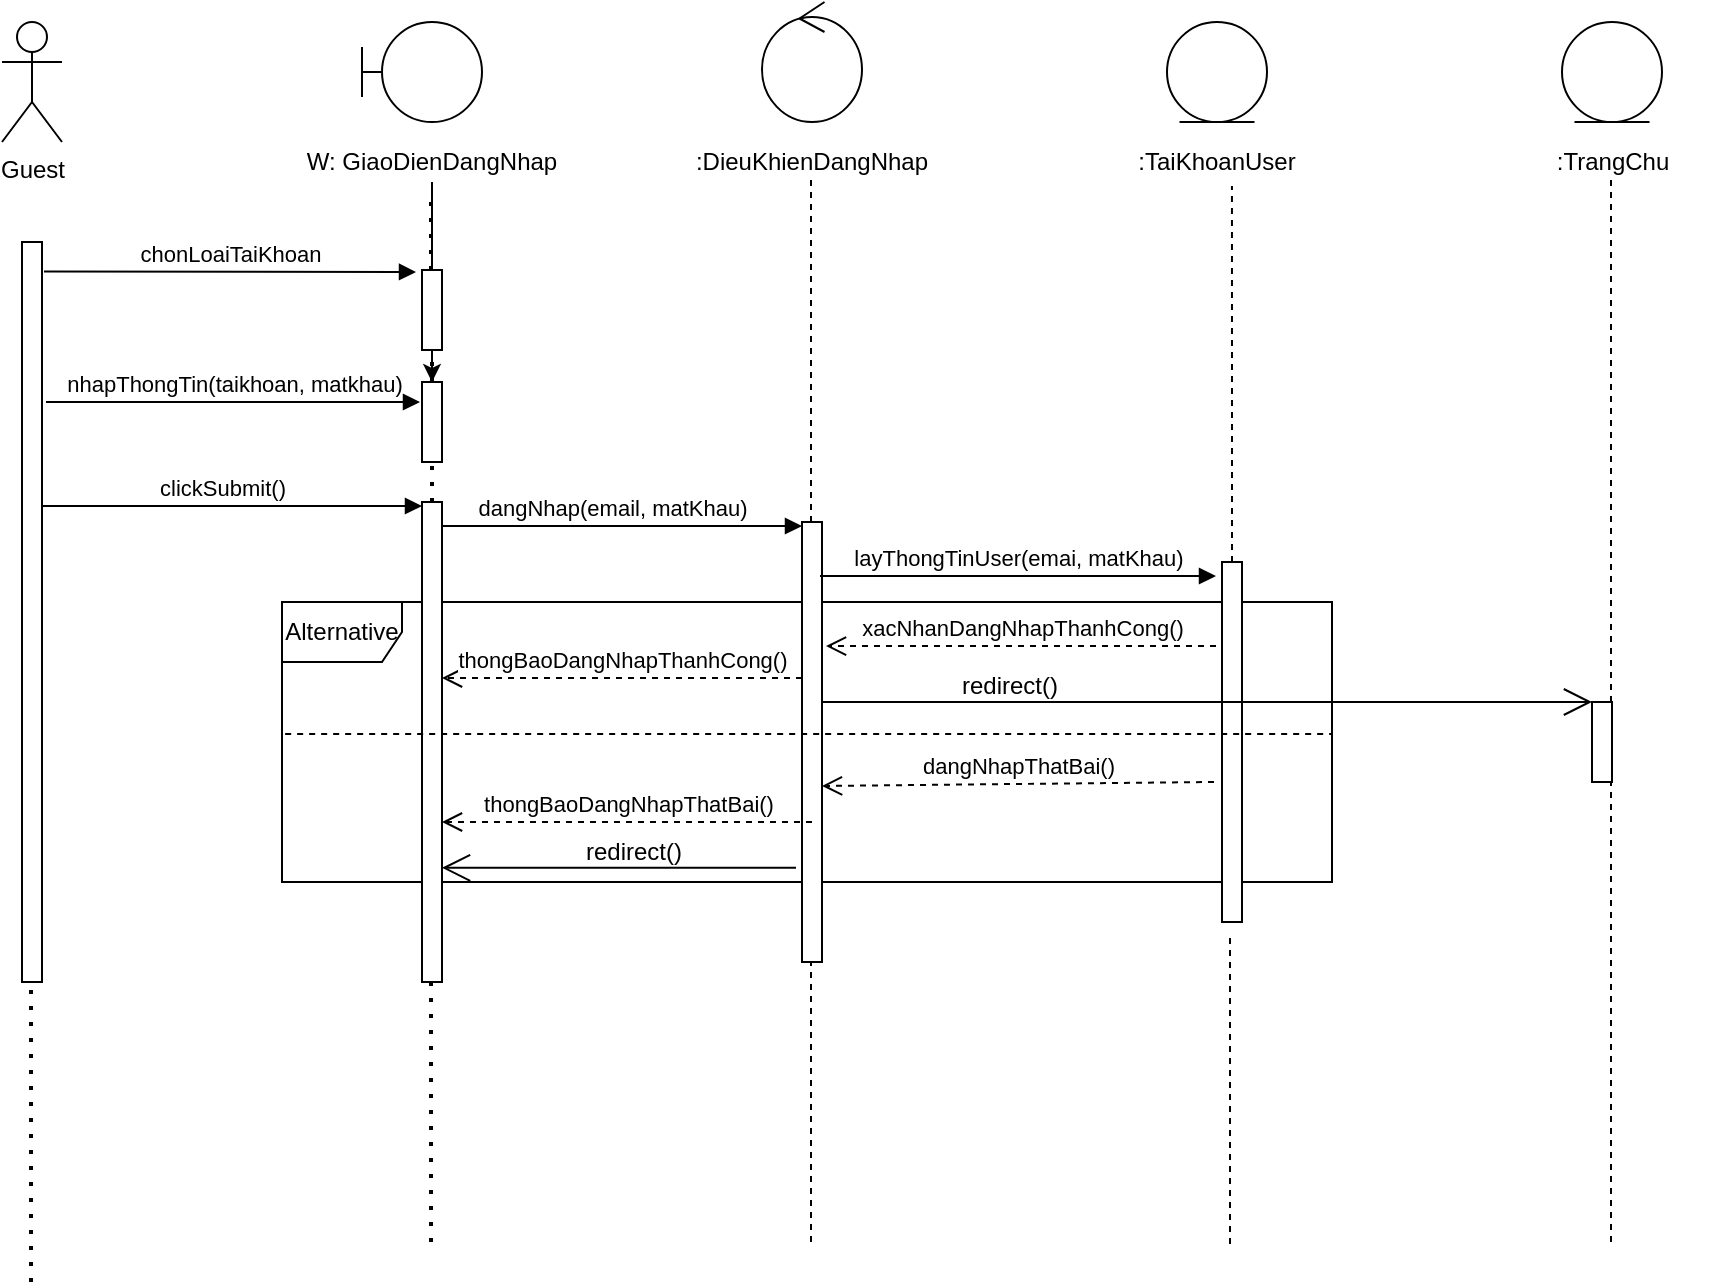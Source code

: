 <mxfile version="13.9.2" type="github">
  <diagram id="ej6Aq2QrI_q-PzAgEksd" name="Page-1">
    <mxGraphModel dx="1036" dy="462" grid="1" gridSize="10" guides="1" tooltips="1" connect="1" arrows="1" fold="1" page="1" pageScale="1" pageWidth="850" pageHeight="1100" math="0" shadow="0">
      <root>
        <mxCell id="0" />
        <mxCell id="1" parent="0" />
        <mxCell id="r4bwIDTA7VvdV9TeNddE-70" value="Alternative" style="shape=umlFrame;whiteSpace=wrap;html=1;" parent="1" vertex="1">
          <mxGeometry x="260" y="370" width="525" height="140" as="geometry" />
        </mxCell>
        <mxCell id="r4bwIDTA7VvdV9TeNddE-53" value="" style="endArrow=none;dashed=1;html=1;" parent="1" edge="1">
          <mxGeometry width="50" height="50" relative="1" as="geometry">
            <mxPoint x="524.5" y="690" as="sourcePoint" />
            <mxPoint x="524.5" y="159" as="targetPoint" />
          </mxGeometry>
        </mxCell>
        <mxCell id="r4bwIDTA7VvdV9TeNddE-1" value="Guest" style="shape=umlActor;verticalLabelPosition=bottom;verticalAlign=top;html=1;outlineConnect=0;" parent="1" vertex="1">
          <mxGeometry x="120" y="80" width="30" height="60" as="geometry" />
        </mxCell>
        <mxCell id="r4bwIDTA7VvdV9TeNddE-2" value="" style="shape=umlBoundary;whiteSpace=wrap;html=1;" parent="1" vertex="1">
          <mxGeometry x="300" y="80" width="60" height="50" as="geometry" />
        </mxCell>
        <mxCell id="r4bwIDTA7VvdV9TeNddE-3" value="" style="ellipse;shape=umlControl;whiteSpace=wrap;html=1;" parent="1" vertex="1">
          <mxGeometry x="500" y="70" width="50" height="60" as="geometry" />
        </mxCell>
        <mxCell id="r4bwIDTA7VvdV9TeNddE-5" value="" style="ellipse;shape=umlEntity;whiteSpace=wrap;html=1;" parent="1" vertex="1">
          <mxGeometry x="900" y="80" width="50" height="50" as="geometry" />
        </mxCell>
        <mxCell id="r4bwIDTA7VvdV9TeNddE-8" value="" style="endArrow=none;dashed=1;html=1;dashPattern=1 3;strokeWidth=2;" parent="1" source="r4bwIDTA7VvdV9TeNddE-26" edge="1">
          <mxGeometry width="50" height="50" relative="1" as="geometry">
            <mxPoint x="134.5" y="710" as="sourcePoint" />
            <mxPoint x="134.5" y="190" as="targetPoint" />
          </mxGeometry>
        </mxCell>
        <mxCell id="PIc7GDDf4jvFP0skvLBx-1" value="" style="edgeStyle=orthogonalEdgeStyle;rounded=0;orthogonalLoop=1;jettySize=auto;html=1;" edge="1" parent="1" source="r4bwIDTA7VvdV9TeNddE-16" target="r4bwIDTA7VvdV9TeNddE-39">
          <mxGeometry relative="1" as="geometry" />
        </mxCell>
        <mxCell id="r4bwIDTA7VvdV9TeNddE-16" value="W: GiaoDienDangNhap" style="text;html=1;strokeColor=none;fillColor=none;align=center;verticalAlign=middle;whiteSpace=wrap;rounded=0;" parent="1" vertex="1">
          <mxGeometry x="270" y="140" width="130" height="20" as="geometry" />
        </mxCell>
        <mxCell id="r4bwIDTA7VvdV9TeNddE-19" value=":DieuKhienDangNhap" style="text;html=1;strokeColor=none;fillColor=none;align=center;verticalAlign=middle;whiteSpace=wrap;rounded=0;" parent="1" vertex="1">
          <mxGeometry x="460" y="140" width="130" height="20" as="geometry" />
        </mxCell>
        <mxCell id="r4bwIDTA7VvdV9TeNddE-20" value=":TaiKhoanUser" style="text;html=1;strokeColor=none;fillColor=none;align=center;verticalAlign=middle;whiteSpace=wrap;rounded=0;" parent="1" vertex="1">
          <mxGeometry x="670" y="140" width="115" height="20" as="geometry" />
        </mxCell>
        <mxCell id="r4bwIDTA7VvdV9TeNddE-21" value=":TrangChu" style="text;html=1;strokeColor=none;fillColor=none;align=center;verticalAlign=middle;whiteSpace=wrap;rounded=0;" parent="1" vertex="1">
          <mxGeometry x="867.5" y="140" width="115" height="20" as="geometry" />
        </mxCell>
        <mxCell id="r4bwIDTA7VvdV9TeNddE-23" value="" style="html=1;verticalAlign=bottom;endArrow=block;" parent="1" edge="1">
          <mxGeometry width="80" relative="1" as="geometry">
            <mxPoint x="340" y="272" as="sourcePoint" />
            <mxPoint x="340" y="272" as="targetPoint" />
          </mxGeometry>
        </mxCell>
        <mxCell id="r4bwIDTA7VvdV9TeNddE-26" value="" style="html=1;points=[];perimeter=orthogonalPerimeter;" parent="1" vertex="1">
          <mxGeometry x="130" y="190" width="10" height="370" as="geometry" />
        </mxCell>
        <mxCell id="r4bwIDTA7VvdV9TeNddE-27" value="" style="endArrow=none;dashed=1;html=1;dashPattern=1 3;strokeWidth=2;" parent="1" target="r4bwIDTA7VvdV9TeNddE-26" edge="1">
          <mxGeometry width="50" height="50" relative="1" as="geometry">
            <mxPoint x="134.5" y="710" as="sourcePoint" />
            <mxPoint x="134.5" y="190" as="targetPoint" />
          </mxGeometry>
        </mxCell>
        <mxCell id="r4bwIDTA7VvdV9TeNddE-29" value="nhapThongTin(taikhoan, matkhau)" style="html=1;verticalAlign=bottom;endArrow=block;" parent="1" edge="1">
          <mxGeometry width="80" relative="1" as="geometry">
            <mxPoint x="142" y="270" as="sourcePoint" />
            <mxPoint x="329" y="270" as="targetPoint" />
          </mxGeometry>
        </mxCell>
        <mxCell id="r4bwIDTA7VvdV9TeNddE-31" value="clickSubmit()" style="html=1;verticalAlign=bottom;endArrow=block;" parent="1" edge="1">
          <mxGeometry x="-0.053" width="80" relative="1" as="geometry">
            <mxPoint x="140" y="322" as="sourcePoint" />
            <mxPoint x="330" y="322" as="targetPoint" />
            <mxPoint as="offset" />
          </mxGeometry>
        </mxCell>
        <mxCell id="r4bwIDTA7VvdV9TeNddE-34" value="chonLoaiTaiKhoan" style="html=1;verticalAlign=bottom;endArrow=block;exitX=1.1;exitY=0.04;exitDx=0;exitDy=0;exitPerimeter=0;entryX=-0.3;entryY=0.025;entryDx=0;entryDy=0;entryPerimeter=0;" parent="1" source="r4bwIDTA7VvdV9TeNddE-26" target="r4bwIDTA7VvdV9TeNddE-37" edge="1">
          <mxGeometry width="80" relative="1" as="geometry">
            <mxPoint x="190" y="210" as="sourcePoint" />
            <mxPoint x="330" y="210" as="targetPoint" />
          </mxGeometry>
        </mxCell>
        <mxCell id="r4bwIDTA7VvdV9TeNddE-36" value="" style="endArrow=none;dashed=1;html=1;dashPattern=1 3;strokeWidth=2;" parent="1" source="r4bwIDTA7VvdV9TeNddE-37" edge="1">
          <mxGeometry width="50" height="50" relative="1" as="geometry">
            <mxPoint x="334.5" y="690" as="sourcePoint" />
            <mxPoint x="334.5" y="170" as="targetPoint" />
          </mxGeometry>
        </mxCell>
        <mxCell id="r4bwIDTA7VvdV9TeNddE-37" value="" style="html=1;points=[];perimeter=orthogonalPerimeter;" parent="1" vertex="1">
          <mxGeometry x="330" y="204" width="10" height="40" as="geometry" />
        </mxCell>
        <mxCell id="r4bwIDTA7VvdV9TeNddE-38" value="" style="endArrow=none;dashed=1;html=1;dashPattern=1 3;strokeWidth=2;" parent="1" source="r4bwIDTA7VvdV9TeNddE-39" target="r4bwIDTA7VvdV9TeNddE-37" edge="1">
          <mxGeometry width="50" height="50" relative="1" as="geometry">
            <mxPoint x="334.5" y="690" as="sourcePoint" />
            <mxPoint x="334.5" y="170" as="targetPoint" />
          </mxGeometry>
        </mxCell>
        <mxCell id="r4bwIDTA7VvdV9TeNddE-39" value="" style="html=1;points=[];perimeter=orthogonalPerimeter;" parent="1" vertex="1">
          <mxGeometry x="330" y="260" width="10" height="40" as="geometry" />
        </mxCell>
        <mxCell id="r4bwIDTA7VvdV9TeNddE-40" value="" style="endArrow=none;dashed=1;html=1;dashPattern=1 3;strokeWidth=2;" parent="1" source="r4bwIDTA7VvdV9TeNddE-41" target="r4bwIDTA7VvdV9TeNddE-39" edge="1">
          <mxGeometry width="50" height="50" relative="1" as="geometry">
            <mxPoint x="334.5" y="690" as="sourcePoint" />
            <mxPoint x="334.5" y="250" as="targetPoint" />
          </mxGeometry>
        </mxCell>
        <mxCell id="r4bwIDTA7VvdV9TeNddE-41" value="" style="html=1;points=[];perimeter=orthogonalPerimeter;" parent="1" vertex="1">
          <mxGeometry x="330" y="320" width="10" height="240" as="geometry" />
        </mxCell>
        <mxCell id="r4bwIDTA7VvdV9TeNddE-42" value="" style="endArrow=none;dashed=1;html=1;dashPattern=1 3;strokeWidth=2;" parent="1" target="r4bwIDTA7VvdV9TeNddE-41" edge="1">
          <mxGeometry width="50" height="50" relative="1" as="geometry">
            <mxPoint x="334.5" y="690" as="sourcePoint" />
            <mxPoint x="334.5" y="300" as="targetPoint" />
          </mxGeometry>
        </mxCell>
        <mxCell id="r4bwIDTA7VvdV9TeNddE-43" value="dangNhap(email, matKhau)" style="html=1;verticalAlign=bottom;endArrow=block;" parent="1" edge="1">
          <mxGeometry x="-0.053" width="80" relative="1" as="geometry">
            <mxPoint x="340" y="332" as="sourcePoint" />
            <mxPoint x="520" y="332" as="targetPoint" />
            <mxPoint as="offset" />
          </mxGeometry>
        </mxCell>
        <mxCell id="r4bwIDTA7VvdV9TeNddE-44" value="" style="html=1;points=[];perimeter=orthogonalPerimeter;" parent="1" vertex="1">
          <mxGeometry x="520" y="330" width="10" height="220" as="geometry" />
        </mxCell>
        <mxCell id="r4bwIDTA7VvdV9TeNddE-60" value="" style="endArrow=none;dashed=1;html=1;entryX=0.565;entryY=1.1;entryDx=0;entryDy=0;entryPerimeter=0;" parent="1" source="r4bwIDTA7VvdV9TeNddE-63" target="r4bwIDTA7VvdV9TeNddE-20" edge="1">
          <mxGeometry width="50" height="50" relative="1" as="geometry">
            <mxPoint x="740" y="691" as="sourcePoint" />
            <mxPoint x="730" y="150" as="targetPoint" />
            <Array as="points">
              <mxPoint x="735" y="290" />
            </Array>
          </mxGeometry>
        </mxCell>
        <mxCell id="r4bwIDTA7VvdV9TeNddE-61" value="" style="endArrow=none;dashed=1;html=1;" parent="1" edge="1">
          <mxGeometry width="50" height="50" relative="1" as="geometry">
            <mxPoint x="924.5" y="690" as="sourcePoint" />
            <mxPoint x="924.5" y="159" as="targetPoint" />
          </mxGeometry>
        </mxCell>
        <mxCell id="r4bwIDTA7VvdV9TeNddE-64" value="layThongTinUser(emai, matKhau)" style="html=1;verticalAlign=bottom;endArrow=block;" parent="1" edge="1">
          <mxGeometry relative="1" as="geometry">
            <mxPoint x="529" y="357" as="sourcePoint" />
            <mxPoint x="727" y="357" as="targetPoint" />
          </mxGeometry>
        </mxCell>
        <mxCell id="r4bwIDTA7VvdV9TeNddE-65" value="xacNhanDangNhapThanhCong()" style="html=1;verticalAlign=bottom;endArrow=open;dashed=1;endSize=8;exitX=-0.3;exitY=0.233;exitDx=0;exitDy=0;exitPerimeter=0;entryX=1.2;entryY=0.282;entryDx=0;entryDy=0;entryPerimeter=0;" parent="1" source="r4bwIDTA7VvdV9TeNddE-63" target="r4bwIDTA7VvdV9TeNddE-44" edge="1">
          <mxGeometry relative="1" as="geometry">
            <mxPoint x="532" y="427" as="targetPoint" />
          </mxGeometry>
        </mxCell>
        <mxCell id="r4bwIDTA7VvdV9TeNddE-63" value="" style="html=1;points=[];perimeter=orthogonalPerimeter;" parent="1" vertex="1">
          <mxGeometry x="730" y="350" width="10" height="180" as="geometry" />
        </mxCell>
        <mxCell id="r4bwIDTA7VvdV9TeNddE-66" value="" style="endArrow=none;dashed=1;html=1;entryX=0.4;entryY=1.038;entryDx=0;entryDy=0;entryPerimeter=0;" parent="1" target="r4bwIDTA7VvdV9TeNddE-63" edge="1">
          <mxGeometry width="50" height="50" relative="1" as="geometry">
            <mxPoint x="734" y="691" as="sourcePoint" />
            <mxPoint x="740" y="160" as="targetPoint" />
          </mxGeometry>
        </mxCell>
        <mxCell id="r4bwIDTA7VvdV9TeNddE-77" value="" style="endArrow=none;dashed=1;html=1;exitX=0.003;exitY=0.471;exitDx=0;exitDy=0;exitPerimeter=0;entryX=1;entryY=0.471;entryDx=0;entryDy=0;entryPerimeter=0;" parent="1" source="r4bwIDTA7VvdV9TeNddE-70" target="r4bwIDTA7VvdV9TeNddE-70" edge="1">
          <mxGeometry width="50" height="50" relative="1" as="geometry">
            <mxPoint x="431" y="440" as="sourcePoint" />
            <mxPoint x="770" y="425" as="targetPoint" />
          </mxGeometry>
        </mxCell>
        <mxCell id="r4bwIDTA7VvdV9TeNddE-78" value="thongBaoDangNhapThanhCong()" style="html=1;verticalAlign=bottom;endArrow=open;dashed=1;endSize=8;exitX=0;exitY=0.95;" parent="1" edge="1">
          <mxGeometry relative="1" as="geometry">
            <mxPoint x="340" y="408" as="targetPoint" />
            <mxPoint x="520" y="408" as="sourcePoint" />
          </mxGeometry>
        </mxCell>
        <mxCell id="r4bwIDTA7VvdV9TeNddE-79" value="dangNhapThatBai()" style="html=1;verticalAlign=bottom;endArrow=open;dashed=1;endSize=8;exitX=-0.4;exitY=0.611;exitDx=0;exitDy=0;exitPerimeter=0;" parent="1" source="r4bwIDTA7VvdV9TeNddE-63" edge="1">
          <mxGeometry relative="1" as="geometry">
            <mxPoint x="530" y="462" as="targetPoint" />
            <mxPoint x="726" y="450" as="sourcePoint" />
          </mxGeometry>
        </mxCell>
        <mxCell id="r4bwIDTA7VvdV9TeNddE-80" value="thongBaoDangNhapThatBai()" style="html=1;verticalAlign=bottom;endArrow=open;dashed=1;endSize=8;entryX=1.1;entryY=0.505;entryDx=0;entryDy=0;entryPerimeter=0;" parent="1" edge="1">
          <mxGeometry relative="1" as="geometry">
            <mxPoint x="340" y="480" as="targetPoint" />
            <mxPoint x="525" y="480" as="sourcePoint" />
          </mxGeometry>
        </mxCell>
        <mxCell id="r4bwIDTA7VvdV9TeNddE-82" value="" style="endArrow=open;endFill=1;endSize=12;html=1;" parent="1" target="r4bwIDTA7VvdV9TeNddE-89" edge="1">
          <mxGeometry width="160" relative="1" as="geometry">
            <mxPoint x="530" y="420" as="sourcePoint" />
            <mxPoint x="920" y="420" as="targetPoint" />
          </mxGeometry>
        </mxCell>
        <mxCell id="r4bwIDTA7VvdV9TeNddE-85" value="redirect()" style="text;html=1;strokeColor=none;fillColor=none;align=center;verticalAlign=middle;whiteSpace=wrap;rounded=0;" parent="1" vertex="1">
          <mxGeometry x="604" y="404" width="40" height="16" as="geometry" />
        </mxCell>
        <mxCell id="r4bwIDTA7VvdV9TeNddE-89" value="" style="html=1;points=[];perimeter=orthogonalPerimeter;" parent="1" vertex="1">
          <mxGeometry x="915" y="420" width="10" height="40" as="geometry" />
        </mxCell>
        <mxCell id="r4bwIDTA7VvdV9TeNddE-91" value="" style="endArrow=open;endFill=1;endSize=12;html=1;exitX=-0.3;exitY=0.786;exitDx=0;exitDy=0;exitPerimeter=0;" parent="1" source="r4bwIDTA7VvdV9TeNddE-44" target="r4bwIDTA7VvdV9TeNddE-41" edge="1">
          <mxGeometry width="160" relative="1" as="geometry">
            <mxPoint x="540" y="430" as="sourcePoint" />
            <mxPoint x="925" y="430" as="targetPoint" />
          </mxGeometry>
        </mxCell>
        <mxCell id="r4bwIDTA7VvdV9TeNddE-94" value="redirect()" style="text;html=1;strokeColor=none;fillColor=none;align=center;verticalAlign=middle;whiteSpace=wrap;rounded=0;" parent="1" vertex="1">
          <mxGeometry x="416" y="486" width="40" height="17" as="geometry" />
        </mxCell>
        <mxCell id="C1VpFJWpLOUnO7lDQyb6-1" value="" style="ellipse;shape=umlEntity;whiteSpace=wrap;html=1;" parent="1" vertex="1">
          <mxGeometry x="702.5" y="80" width="50" height="50" as="geometry" />
        </mxCell>
      </root>
    </mxGraphModel>
  </diagram>
</mxfile>
